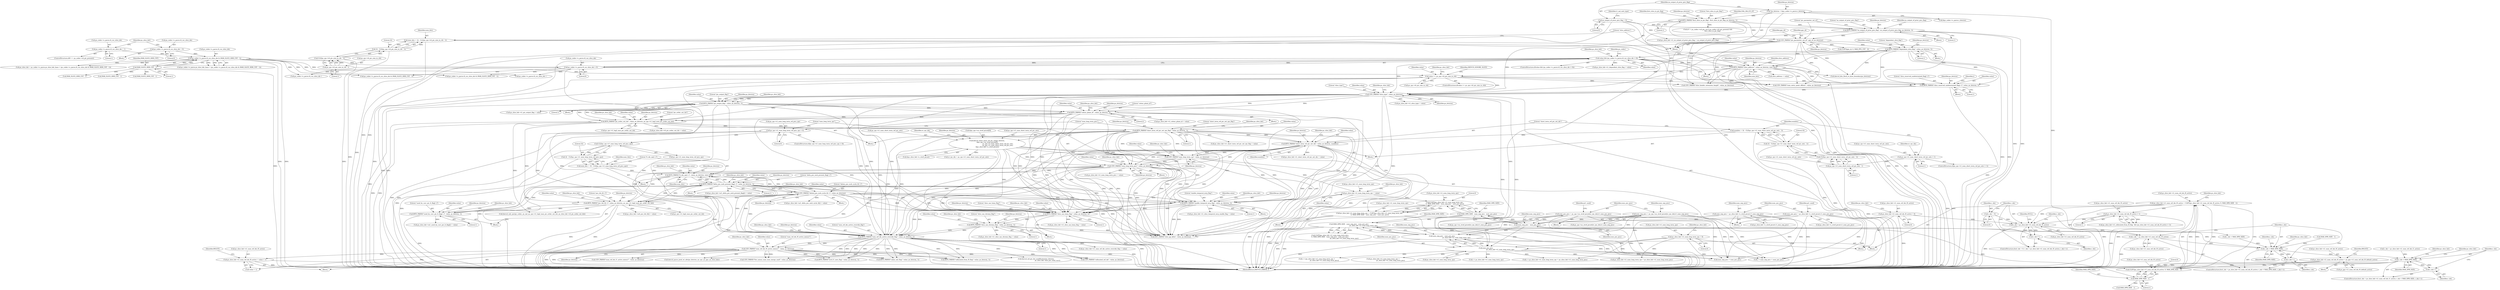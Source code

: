 digraph "0_Android_a1424724a00d62ac5efa0e27953eed66850d662f@pointer" {
"1002266" [label="(Call,r_idx < ps_slice_hdr->i1_num_ref_idx_l0_active)"];
"1002271" [label="(Call,r_idx++)"];
"1002266" [label="(Call,r_idx < ps_slice_hdr->i1_num_ref_idx_l0_active)"];
"1002263" [label="(Call,r_idx = 0)"];
"1001370" [label="(Call,ps_slice_hdr->i1_num_ref_idx_l0_active > 1)"];
"1001236" [label="(Call,ps_slice_hdr->i1_num_ref_idx_l0_active = CLIP3(ps_slice_hdr->i1_num_ref_idx_l0_active, 0, MAX_DPB_SIZE - 1))"];
"1001240" [label="(Call,CLIP3(ps_slice_hdr->i1_num_ref_idx_l0_active, 0, MAX_DPB_SIZE - 1))"];
"1001188" [label="(Call,ps_slice_hdr->i1_num_ref_idx_l0_active = value + 1)"];
"1001184" [label="(Call,UEV_PARSE(\"num_ref_idx_l0_active_minus1\", value, ps_bitstrm))"];
"1001169" [label="(Call,BITS_PARSE(\"num_ref_idx_active_override_flag\", value, ps_bitstrm, 1))"];
"1000659" [label="(Call,BITS_PARSE(\"colour_plane_id\", value, ps_bitstrm, 2))"];
"1000637" [label="(Call,BITS_PARSE(\"pic_output_flag\", value, ps_bitstrm, 1))"];
"1000592" [label="(Call,UEV_PARSE(\"slice_type\", value, ps_bitstrm))"];
"1000587" [label="(Call,BITS_PARSE(\"slice_reserved_undetermined_flag[ i ]\", value, ps_bitstrm, 1))"];
"1000537" [label="(Call,value >= ps_sps->i4_pic_size_in_ctb)"];
"1000528" [label="(Call,BITS_PARSE(\"slice_address\", value, ps_bitstrm, num_bits))"];
"1000428" [label="(Call,value && (ps_codec->s_parse.i4_cur_slice_idx > 0))"];
"1000422" [label="(Call,BITS_PARSE(\"dependent_slice_flag\", value, ps_bitstrm, 1))"];
"1000209" [label="(Call,UEV_PARSE(\"pic_parameter_set_id\", pps_id, ps_bitstrm))"];
"1000204" [label="(Call,BITS_PARSE(\"no_output_of_prior_pics_flag\", no_output_of_prior_pics_flag, ps_bitstrm, 1))"];
"1000159" [label="(Call,no_output_of_prior_pics_flag = 0)"];
"1000190" [label="(Call,BITS_PARSE(\"first_slice_in_pic_flag\", first_slice_in_pic_flag, ps_bitstrm, 1))"];
"1000147" [label="(Call,*ps_bitstrm = &ps_codec->s_parse.s_bitstrm)"];
"1000430" [label="(Call,ps_codec->s_parse.i4_cur_slice_idx > 0)"];
"1000405" [label="(Call,ps_codec->s_parse.i4_cur_slice_idx & (MAX_SLICE_HDR_CNT - 1))"];
"1000375" [label="(Call,ps_codec->s_parse.i4_cur_slice_idx = 0)"];
"1000390" [label="(Call,ps_codec->s_parse.i4_cur_slice_idx = 1)"];
"1000411" [label="(Call,MAX_SLICE_HDR_CNT - 1)"];
"1000518" [label="(Call,num_bits = 32 - CLZ(ps_sps->i4_pic_size_in_ctb - 1))"];
"1000520" [label="(Call,32 - CLZ(ps_sps->i4_pic_size_in_ctb - 1))"];
"1000522" [label="(Call,CLZ(ps_sps->i4_pic_size_in_ctb - 1))"];
"1000523" [label="(Call,ps_sps->i4_pic_size_in_ctb - 1)"];
"1000971" [label="(Call,BITS_PARSE(\"delta_poc_msb_present_flag[ i ]\", value, ps_bitstrm, 1))"];
"1000916" [label="(Call,BITS_PARSE(\"lt_idx_sps[ i ]\", value, ps_bitstrm, num_bits))"];
"1000857" [label="(Call,UEV_PARSE(\"num_long_term_pics\", value, ps_bitstrm))"];
"1000734" [label="(Call,BITS_PARSE(\"short_term_ref_pic_set_idx\", value, ps_bitstrm, numbits))"];
"1000694" [label="(Call,BITS_PARSE(\"short_term_ref_pic_set_sps_flag\", value, ps_bitstrm, 1))"];
"1000682" [label="(Call,BITS_PARSE(\"pic_order_cnt_lsb\", value, ps_bitstrm, ps_sps->i1_log2_max_pic_order_cnt_lsb))"];
"1000724" [label="(Call,numbits = 32 - CLZ(ps_sps->i1_num_short_term_ref_pic_sets - 1))"];
"1000726" [label="(Call,32 - CLZ(ps_sps->i1_num_short_term_ref_pic_sets - 1))"];
"1000728" [label="(Call,CLZ(ps_sps->i1_num_short_term_ref_pic_sets - 1))"];
"1000729" [label="(Call,ps_sps->i1_num_short_term_ref_pic_sets - 1)"];
"1000718" [label="(Call,ps_sps->i1_num_short_term_ref_pic_sets > 1)"];
"1000834" [label="(Call,UEV_PARSE(\"num_long_term_sps\", value, ps_bitstrm))"];
"1000778" [label="(Call,ihevcd_short_term_ref_pic_set(ps_bitstrm,\n &ps_sps->as_stref_picset[0],\n                                              ps_sps->i1_num_short_term_ref_pic_sets,\n                                              ps_sps->i1_num_short_term_ref_pic_sets,\n &ps_slice_hdr->s_stref_picset))"];
"1000997" [label="(Call,UEV_PARSE(\"delata_poc_msb_cycle_lt[ i ]\", value, ps_bitstrm))"];
"1000908" [label="(Call,num_bits = 32 - CLZ(ps_sps->i1_num_long_term_ref_pics_sps))"];
"1000910" [label="(Call,32 - CLZ(ps_sps->i1_num_long_term_ref_pics_sps))"];
"1000912" [label="(Call,CLZ(ps_sps->i1_num_long_term_ref_pics_sps))"];
"1000828" [label="(Call,ps_sps->i1_num_long_term_ref_pics_sps > 0)"];
"1000959" [label="(Call,BITS_PARSE(\"used_by_curr_pic_lt_flag[ i ]\", value, ps_bitstrm, 1))"];
"1000945" [label="(Call,BITS_PARSE(\"poc_lsb_lt[ i ]\", value, ps_bitstrm, ps_sps->i1_log2_max_pic_order_cnt_lsb))"];
"1001081" [label="(Call,BITS_PARSE(\"enable_temporal_mvp_flag\", value, ps_bitstrm, 1))"];
"1001116" [label="(Call,BITS_PARSE(\"slice_sao_chroma_flag\", value, ps_bitstrm, 1))"];
"1001106" [label="(Call,BITS_PARSE(\"slice_sao_luma_flag\", value, ps_bitstrm, 1))"];
"1001215" [label="(Call,ps_slice_hdr->i1_num_ref_idx_l0_active = ps_pps->i1_num_ref_idx_l0_default_active)"];
"1001245" [label="(Call,MAX_DPB_SIZE - 1)"];
"1000875" [label="(Call,MAX_DPB_SIZE - num_neg_pics - num_pos_pics -\n                                                            ps_slice_hdr->i1_num_long_term_sps)"];
"1000852" [label="(Call,MAX_DPB_SIZE - num_neg_pics - num_pos_pics)"];
"1000854" [label="(Call,num_neg_pics - num_pos_pics)"];
"1000801" [label="(Call,num_neg_pics = ps_slice_hdr->s_stref_picset.i1_num_neg_pics)"];
"1000749" [label="(Call,num_neg_pics = ps_sps->as_stref_picset[st_rps_idx].i1_num_neg_pics)"];
"1000808" [label="(Call,num_pos_pics = ps_slice_hdr->s_stref_picset.i1_num_pos_pics)"];
"1000758" [label="(Call,num_pos_pics = ps_sps->as_stref_picset[st_rps_idx].i1_num_pos_pics)"];
"1000877" [label="(Call,num_neg_pics - num_pos_pics -\n                                                            ps_slice_hdr->i1_num_long_term_sps)"];
"1000879" [label="(Call,num_pos_pics -\n                                                            ps_slice_hdr->i1_num_long_term_sps)"];
"1000843" [label="(Call,ps_slice_hdr->i1_num_long_term_sps = CLIP3(ps_slice_hdr->i1_num_long_term_sps,\n 0, MAX_DPB_SIZE - num_neg_pics - num_pos_pics))"];
"1000847" [label="(Call,CLIP3(ps_slice_hdr->i1_num_long_term_sps,\n 0, MAX_DPB_SIZE - num_neg_pics - num_pos_pics))"];
"1000838" [label="(Call,ps_slice_hdr->i1_num_long_term_sps = value)"];
"1000565" [label="(Call,ps_slice_hdr->i1_num_long_term_sps = 0)"];
"1001136" [label="(Call,ps_slice_hdr->i1_num_ref_idx_l0_active = 0)"];
"1002308" [label="(Call,r_idx = ps_slice_hdr->i1_num_ref_idx_l0_active)"];
"1002313" [label="(Call,r_idx < MAX_DPB_SIZE)"];
"1002316" [label="(Call,r_idx++)"];
"1002392" [label="(Call,r_idx < MAX_DPB_SIZE)"];
"1002395" [label="(Call,r_idx++)"];
"1001197" [label="(Identifier,BSLICE)"];
"1001428" [label="(Call,ihevcd_parse_pred_wt_ofst(ps_bitstrm, ps_sps, ps_pps, ps_slice_hdr))"];
"1001186" [label="(Identifier,value)"];
"1000801" [label="(Call,num_neg_pics = ps_slice_hdr->s_stref_picset.i1_num_neg_pics)"];
"1002386" [label="(ControlStructure,for(r_idx = ps_slice_hdr->i1_num_ref_idx_l1_active; r_idx < MAX_DPB_SIZE; r_idx++))"];
"1000944" [label="(Block,)"];
"1002263" [label="(Call,r_idx = 0)"];
"1001219" [label="(Call,ps_pps->i1_num_ref_idx_l0_default_active)"];
"1000596" [label="(Call,ps_slice_hdr->i1_slice_type = value)"];
"1000858" [label="(Literal,\"num_long_term_pics\")"];
"1000530" [label="(Identifier,value)"];
"1002262" [label="(ControlStructure,for(r_idx = 0; r_idx < ps_slice_hdr->i1_num_ref_idx_l0_active; r_idx++))"];
"1000462" [label="(Identifier,ps_slice_hdr)"];
"1000861" [label="(Call,ps_slice_hdr->i1_num_long_term_pics = value)"];
"1002507" [label="(Call,ps_codec->s_parse.i4_cur_slice_idx & (MAX_SLICE_HDR_CNT - 1))"];
"1000391" [label="(Call,ps_codec->s_parse.i4_cur_slice_idx)"];
"1000778" [label="(Call,ihevcd_short_term_ref_pic_set(ps_bitstrm,\n &ps_sps->as_stref_picset[0],\n                                              ps_sps->i1_num_short_term_ref_pic_sets,\n                                              ps_sps->i1_num_short_term_ref_pic_sets,\n &ps_slice_hdr->s_stref_picset))"];
"1000834" [label="(Call,UEV_PARSE(\"num_long_term_sps\", value, ps_bitstrm))"];
"1000424" [label="(Identifier,value)"];
"1000397" [label="(Call,ps_slice_hdr = ps_codec->s_parse.ps_slice_hdr_base + (ps_codec->s_parse.i4_cur_slice_idx & (MAX_SLICE_HDR_CNT - 1)))"];
"1001120" [label="(Literal,1)"];
"1000685" [label="(Identifier,ps_bitstrm)"];
"1000440" [label="(Call,ps_codec->s_parse.i4_cur_slice_idx & (MAX_SLICE_HDR_CNT - 1))"];
"1000718" [label="(Call,ps_sps->i1_num_short_term_ref_pic_sets > 1)"];
"1002606" [label="(MethodReturn,IHEVCD_ERROR_T)"];
"1001322" [label="(Call,BITS_PARSE(\"cabac_init_flag\", value, ps_bitstrm, 1))"];
"1000427" [label="(ControlStructure,if(value && (ps_codec->s_parse.i4_cur_slice_idx > 0)))"];
"1000522" [label="(Call,CLZ(ps_sps->i4_pic_size_in_ctb - 1))"];
"1000901" [label="(Call,i < ps_slice_hdr->i1_num_long_term_sps)"];
"1000446" [label="(Call,MAX_SLICE_HDR_CNT - 1)"];
"1000520" [label="(Call,32 - CLZ(ps_sps->i4_pic_size_in_ctb - 1))"];
"1002264" [label="(Identifier,r_idx)"];
"1000375" [label="(Call,ps_codec->s_parse.i4_cur_slice_idx = 0)"];
"1002267" [label="(Identifier,r_idx)"];
"1000971" [label="(Call,BITS_PARSE(\"delta_poc_msb_present_flag[ i ]\", value, ps_bitstrm, 1))"];
"1000729" [label="(Call,ps_sps->i1_num_short_term_ref_pic_sets - 1)"];
"1000587" [label="(Call,BITS_PARSE(\"slice_reserved_undetermined_flag[ i ]\", value, ps_bitstrm, 1))"];
"1000396" [label="(Literal,1)"];
"1000881" [label="(Call,ps_slice_hdr->i1_num_long_term_sps)"];
"1000588" [label="(Literal,\"slice_reserved_undetermined_flag[ i ]\")"];
"1000460" [label="(Call,ps_slice_hdr->i1_dependent_slice_flag = value)"];
"1000777" [label="(Block,)"];
"1000875" [label="(Call,MAX_DPB_SIZE - num_neg_pics - num_pos_pics -\n                                                            ps_slice_hdr->i1_num_long_term_sps)"];
"1000210" [label="(Literal,\"pic_parameter_set_id\")"];
"1000911" [label="(Literal,32)"];
"1002265" [label="(Literal,0)"];
"1001086" [label="(Call,ps_slice_hdr->i1_slice_temporal_mvp_enable_flag = value)"];
"1000593" [label="(Literal,\"slice_type\")"];
"1000639" [label="(Identifier,value)"];
"1000537" [label="(Call,value >= ps_sps->i4_pic_size_in_ctb)"];
"1000147" [label="(Call,*ps_bitstrm = &ps_codec->s_parse.s_bitstrm)"];
"1000529" [label="(Literal,\"slice_address\")"];
"1000888" [label="(Call,i < (ps_slice_hdr->i1_num_long_term_sps +\n                                ps_slice_hdr->i1_num_long_term_pics))"];
"1000428" [label="(Call,value && (ps_codec->s_parse.i4_cur_slice_idx > 0))"];
"1000964" [label="(Call,ps_slice_hdr->ai1_used_by_curr_pic_lt_flag[i] = value)"];
"1001257" [label="(Call,MAX_DPB_SIZE - 1)"];
"1000523" [label="(Call,ps_sps->i4_pic_size_in_ctb - 1)"];
"1000792" [label="(Call,&ps_slice_hdr->s_stref_picset)"];
"1001883" [label="(Call,UEV_PARSE(\"num_entry_point_offsets\", value, ps_bitstrm))"];
"1000698" [label="(Literal,1)"];
"1000586" [label="(Block,)"];
"1000683" [label="(Literal,\"pic_order_cnt_lsb\")"];
"1000909" [label="(Identifier,num_bits)"];
"1000751" [label="(Call,ps_sps->as_stref_picset[st_rps_idx].i1_num_neg_pics)"];
"1000554" [label="(Block,)"];
"1000682" [label="(Call,BITS_PARSE(\"pic_order_cnt_lsb\", value, ps_bitstrm, ps_sps->i1_log2_max_pic_order_cnt_lsb))"];
"1000398" [label="(Identifier,ps_slice_hdr)"];
"1000973" [label="(Identifier,value)"];
"1000569" [label="(Literal,0)"];
"1000531" [label="(Identifier,ps_bitstrm)"];
"1000590" [label="(Identifier,ps_bitstrm)"];
"1000214" [label="(Identifier,pps_id)"];
"1001121" [label="(Call,ps_slice_hdr->i1_slice_sao_chroma_flag = value)"];
"1002323" [label="(Identifier,ps_slice_hdr)"];
"1001215" [label="(Call,ps_slice_hdr->i1_num_ref_idx_l0_active = ps_pps->i1_num_ref_idx_l0_default_active)"];
"1001137" [label="(Call,ps_slice_hdr->i1_num_ref_idx_l0_active)"];
"1001168" [label="(Block,)"];
"1000524" [label="(Call,ps_sps->i4_pic_size_in_ctb)"];
"1000594" [label="(Identifier,value)"];
"1000164" [label="(Identifier,i1_nal_unit_type)"];
"1000961" [label="(Identifier,value)"];
"1000837" [label="(Identifier,ps_bitstrm)"];
"1002266" [label="(Call,r_idx < ps_slice_hdr->i1_num_ref_idx_l0_active)"];
"1001116" [label="(Call,BITS_PARSE(\"slice_sao_chroma_flag\", value, ps_bitstrm, 1))"];
"1000423" [label="(Literal,\"dependent_slice_flag\")"];
"1000719" [label="(Call,ps_sps->i1_num_short_term_ref_pic_sets)"];
"1000203" [label="(Block,)"];
"1001202" [label="(Call,UEV_PARSE(\"num_ref_idx_l1_active_minus1\", value, ps_bitstrm))"];
"1000528" [label="(Call,BITS_PARSE(\"slice_address\", value, ps_bitstrm, num_bits))"];
"1000204" [label="(Call,BITS_PARSE(\"no_output_of_prior_pics_flag\", no_output_of_prior_pics_flag, ps_bitstrm, 1))"];
"1000374" [label="(Block,)"];
"1002393" [label="(Identifier,r_idx)"];
"1000412" [label="(Identifier,MAX_SLICE_HDR_CNT)"];
"1001189" [label="(Call,ps_slice_hdr->i1_num_ref_idx_l0_active)"];
"1000913" [label="(Call,ps_sps->i1_num_long_term_ref_pics_sps)"];
"1001081" [label="(Call,BITS_PARSE(\"enable_temporal_mvp_flag\", value, ps_bitstrm, 1))"];
"1000697" [label="(Identifier,ps_bitstrm)"];
"1002313" [label="(Call,r_idx < MAX_DPB_SIZE)"];
"1000406" [label="(Call,ps_codec->s_parse.i4_cur_slice_idx)"];
"1001143" [label="(Identifier,ps_slice_hdr)"];
"1000890" [label="(Call,ps_slice_hdr->i1_num_long_term_sps +\n                                ps_slice_hdr->i1_num_long_term_pics)"];
"1001185" [label="(Literal,\"num_ref_idx_l0_active_minus1\")"];
"1000208" [label="(Literal,1)"];
"1000832" [label="(Literal,0)"];
"1001118" [label="(Identifier,value)"];
"1002268" [label="(Call,ps_slice_hdr->i1_num_ref_idx_l0_active)"];
"1000809" [label="(Identifier,num_pos_pics)"];
"1000910" [label="(Call,32 - CLZ(ps_sps->i1_num_long_term_ref_pics_sps))"];
"1000161" [label="(Literal,0)"];
"1001771" [label="(Call,ps_codec->s_parse.i4_cur_slice_idx--)"];
"1000148" [label="(Identifier,ps_bitstrm)"];
"1000838" [label="(Call,ps_slice_hdr->i1_num_long_term_sps = value)"];
"1000836" [label="(Identifier,value)"];
"1000855" [label="(Identifier,num_neg_pics)"];
"1002308" [label="(Call,r_idx = ps_slice_hdr->i1_num_ref_idx_l0_active)"];
"1000974" [label="(Identifier,ps_bitstrm)"];
"1000566" [label="(Call,ps_slice_hdr->i1_num_long_term_sps)"];
"1001169" [label="(Call,BITS_PARSE(\"num_ref_idx_active_override_flag\", value, ps_bitstrm, 1))"];
"1000735" [label="(Literal,\"short_term_ref_pic_set_idx\")"];
"1001237" [label="(Call,ps_slice_hdr->i1_num_ref_idx_l0_active)"];
"1001001" [label="(Call,ps_slice_hdr->ai1_delta_poc_msb_cycle_lt[i] = value)"];
"1001192" [label="(Call,value + 1)"];
"1001658" [label="(Call,ihevcd_calc_poc(ps_codec, ps_nal, ps_sps->i1_log2_max_pic_order_cnt_lsb, ps_slice_hdr->i4_pic_order_cnt_lsb))"];
"1001246" [label="(Identifier,MAX_DPB_SIZE)"];
"1000666" [label="(Identifier,ps_slice_hdr)"];
"1001109" [label="(Identifier,ps_bitstrm)"];
"1001454" [label="(Call,SEV_PARSE(\"slice_qp_delta\", value, ps_bitstrm))"];
"1000664" [label="(Call,ps_slice_hdr->i1_colour_plane_id = value)"];
"1000920" [label="(Identifier,num_bits)"];
"1000694" [label="(Call,BITS_PARSE(\"short_term_ref_pic_set_sps_flag\", value, ps_bitstrm, 1))"];
"1001082" [label="(Literal,\"enable_temporal_mvp_flag\")"];
"1000860" [label="(Identifier,ps_bitstrm)"];
"1000853" [label="(Identifier,MAX_DPB_SIZE)"];
"1000844" [label="(Call,ps_slice_hdr->i1_num_long_term_sps)"];
"1000552" [label="(Identifier,ps_slice_hdr)"];
"1000919" [label="(Identifier,ps_bitstrm)"];
"1000736" [label="(Identifier,value)"];
"1000796" [label="(Call,st_rps_idx = ps_sps->i1_num_short_term_ref_pic_sets)"];
"1000843" [label="(Call,ps_slice_hdr->i1_num_long_term_sps = CLIP3(ps_slice_hdr->i1_num_long_term_sps,\n 0, MAX_DPB_SIZE - num_neg_pics - num_pos_pics))"];
"1001236" [label="(Call,ps_slice_hdr->i1_num_ref_idx_l0_active = CLIP3(ps_slice_hdr->i1_num_ref_idx_l0_active, 0, MAX_DPB_SIZE - 1))"];
"1000962" [label="(Identifier,ps_bitstrm)"];
"1000854" [label="(Call,num_neg_pics - num_pos_pics)"];
"1000501" [label="(Call,ps_slice_hdr->i1_no_output_of_prior_pics_flag = no_output_of_prior_pics_flag)"];
"1000840" [label="(Identifier,ps_slice_hdr)"];
"1000431" [label="(Call,ps_codec->s_parse.i4_cur_slice_idx)"];
"1000691" [label="(Identifier,ps_slice_hdr)"];
"1001170" [label="(Literal,\"num_ref_idx_active_override_flag\")"];
"1000205" [label="(Literal,\"no_output_of_prior_pics_flag\")"];
"1000677" [label="(Block,)"];
"1000737" [label="(Identifier,ps_bitstrm)"];
"1000845" [label="(Identifier,ps_slice_hdr)"];
"1000149" [label="(Call,&ps_codec->s_parse.s_bitstrm)"];
"1000906" [label="(Block,)"];
"1000191" [label="(Literal,\"first_slice_in_pic_flag\")"];
"1000695" [label="(Literal,\"short_term_ref_pic_set_sps_flag\")"];
"1000421" [label="(Block,)"];
"1000725" [label="(Identifier,numbits)"];
"1000879" [label="(Call,num_pos_pics -\n                                                            ps_slice_hdr->i1_num_long_term_sps)"];
"1001083" [label="(Identifier,value)"];
"1000701" [label="(Identifier,ps_slice_hdr)"];
"1001216" [label="(Call,ps_slice_hdr->i1_num_ref_idx_l0_active)"];
"1000859" [label="(Identifier,value)"];
"1000439" [label="(Identifier,ps_codec)"];
"1000717" [label="(ControlStructure,if(ps_sps->i1_num_short_term_ref_pic_sets > 1))"];
"1000132" [label="(Block,)"];
"1000899" [label="(Block,)"];
"1000880" [label="(Identifier,num_pos_pics)"];
"1000722" [label="(Literal,1)"];
"1000209" [label="(Call,UEV_PARSE(\"pic_parameter_set_id\", pps_id, ps_bitstrm))"];
"1000662" [label="(Identifier,ps_bitstrm)"];
"1000738" [label="(Identifier,numbits)"];
"1000527" [label="(Literal,1)"];
"1000211" [label="(Identifier,pps_id)"];
"1000963" [label="(Literal,1)"];
"1000786" [label="(Call,ps_sps->i1_num_short_term_ref_pic_sets)"];
"1000797" [label="(Identifier,st_rps_idx)"];
"1000949" [label="(Call,ps_sps->i1_log2_max_pic_order_cnt_lsb)"];
"1001240" [label="(Call,CLIP3(ps_slice_hdr->i1_num_ref_idx_l0_active, 0, MAX_DPB_SIZE - 1))"];
"1001184" [label="(Call,UEV_PARSE(\"num_ref_idx_l0_active_minus1\", value, ps_bitstrm))"];
"1000284" [label="(Call,(0 != ps_codec->u4_pic_cnt || ps_codec->i4_pic_present) &&\n                    first_slice_in_pic_flag)"];
"1000399" [label="(Call,ps_codec->s_parse.ps_slice_hdr_base + (ps_codec->s_parse.i4_cur_slice_idx & (MAX_SLICE_HDR_CNT - 1)))"];
"1000856" [label="(Identifier,num_pos_pics)"];
"1001105" [label="(Block,)"];
"1000730" [label="(Call,ps_sps->i1_num_short_term_ref_pic_sets)"];
"1000207" [label="(Identifier,ps_bitstrm)"];
"1000976" [label="(Call,ps_slice_hdr->ai1_delta_poc_msb_present_flag[i] = value)"];
"1001136" [label="(Call,ps_slice_hdr->i1_num_ref_idx_l0_active = 0)"];
"1001088" [label="(Identifier,ps_slice_hdr)"];
"1001374" [label="(Literal,1)"];
"1000848" [label="(Call,ps_slice_hdr->i1_num_long_term_sps)"];
"1002316" [label="(Call,r_idx++)"];
"1001123" [label="(Identifier,ps_slice_hdr)"];
"1000194" [label="(Literal,1)"];
"1002276" [label="(Identifier,NULL)"];
"1001241" [label="(Call,ps_slice_hdr->i1_num_ref_idx_l0_active)"];
"1000595" [label="(Identifier,ps_bitstrm)"];
"1000381" [label="(Literal,0)"];
"1000828" [label="(Call,ps_sps->i1_num_long_term_ref_pics_sps > 0)"];
"1002317" [label="(Identifier,r_idx)"];
"1000745" [label="(Identifier,st_rps_idx)"];
"1001245" [label="(Call,MAX_DPB_SIZE - 1)"];
"1000689" [label="(Call,ps_slice_hdr->i4_pic_order_cnt_lsb = value)"];
"1002152" [label="(Call,r_idx < MAX_DPB_SIZE)"];
"1000726" [label="(Call,32 - CLZ(ps_sps->i1_num_short_term_ref_pic_sets - 1))"];
"1000955" [label="(Identifier,ps_slice_hdr)"];
"1000870" [label="(Call,CLIP3(ps_slice_hdr->i1_num_long_term_pics,\n 0, MAX_DPB_SIZE - num_neg_pics - num_pos_pics -\n                                                            ps_slice_hdr->i1_num_long_term_sps))"];
"1000877" [label="(Call,num_neg_pics - num_pos_pics -\n                                                            ps_slice_hdr->i1_num_long_term_sps)"];
"1000996" [label="(Block,)"];
"1001370" [label="(Call,ps_slice_hdr->i1_num_ref_idx_l0_active > 1)"];
"1002272" [label="(Identifier,r_idx)"];
"1000908" [label="(Call,num_bits = 32 - CLZ(ps_sps->i1_num_long_term_ref_pics_sps))"];
"1000516" [label="(Block,)"];
"1001171" [label="(Identifier,value)"];
"1000975" [label="(Literal,1)"];
"1000959" [label="(Call,BITS_PARSE(\"used_by_curr_pic_lt_flag[ i ]\", value, ps_bitstrm, 1))"];
"1001188" [label="(Call,ps_slice_hdr->i1_num_ref_idx_l0_active = value + 1)"];
"1001055" [label="(Call,i < ps_slice_hdr->i1_num_long_term_sps + ps_slice_hdr->i1_num_long_term_pics)"];
"1002395" [label="(Call,r_idx++)"];
"1000518" [label="(Call,num_bits = 32 - CLZ(ps_sps->i4_pic_size_in_ctb - 1))"];
"1000536" [label="(ControlStructure,if(value >= ps_sps->i4_pic_size_in_ctb))"];
"1000519" [label="(Identifier,num_bits)"];
"1000696" [label="(Identifier,value)"];
"1000808" [label="(Call,num_pos_pics = ps_slice_hdr->s_stref_picset.i1_num_pos_pics)"];
"1000215" [label="(Call,CLIP3(pps_id, 0, MAX_PPS_CNT - 2))"];
"1001250" [label="(Identifier,ps_slice_hdr)"];
"1000803" [label="(Call,ps_slice_hdr->s_stref_picset.i1_num_neg_pics)"];
"1001057" [label="(Call,ps_slice_hdr->i1_num_long_term_sps + ps_slice_hdr->i1_num_long_term_pics)"];
"1000638" [label="(Literal,\"pic_output_flag\")"];
"1000733" [label="(Literal,1)"];
"1000999" [label="(Identifier,value)"];
"1000967" [label="(Identifier,ps_slice_hdr)"];
"1001085" [label="(Literal,1)"];
"1000426" [label="(Literal,1)"];
"1000591" [label="(Literal,1)"];
"1000640" [label="(Identifier,ps_bitstrm)"];
"1000760" [label="(Call,ps_sps->as_stref_picset[st_rps_idx].i1_num_pos_pics)"];
"1000660" [label="(Literal,\"colour_plane_id\")"];
"1000946" [label="(Literal,\"poc_lsb_lt[ i ]\")"];
"1000997" [label="(Call,UEV_PARSE(\"delata_poc_msb_cycle_lt[ i ]\", value, ps_bitstrm))"];
"1001106" [label="(Call,BITS_PARSE(\"slice_sao_luma_flag\", value, ps_bitstrm, 1))"];
"1000659" [label="(Call,BITS_PARSE(\"colour_plane_id\", value, ps_bitstrm, 2))"];
"1001404" [label="(Call,MAX_DPB_SIZE - 1)"];
"1000159" [label="(Call,no_output_of_prior_pics_flag = 0)"];
"1001036" [label="(Call,i < num_neg_pics + num_pos_pics)"];
"1000644" [label="(Identifier,ps_slice_hdr)"];
"1000376" [label="(Call,ps_codec->s_parse.i4_cur_slice_idx)"];
"1000686" [label="(Call,ps_sps->i1_log2_max_pic_order_cnt_lsb)"];
"1000816" [label="(Identifier,pi1_used)"];
"1001808" [label="(Call,MAX_SLICE_HDR_CNT - 1)"];
"1000592" [label="(Call,UEV_PARSE(\"slice_type\", value, ps_bitstrm))"];
"1000759" [label="(Identifier,num_pos_pics)"];
"1000198" [label="(Identifier,NAL_BLA_W_LP)"];
"1000727" [label="(Literal,32)"];
"1000827" [label="(ControlStructure,if(ps_sps->i1_num_long_term_ref_pics_sps > 0))"];
"1000642" [label="(Call,ps_slice_hdr->i1_pic_output_flag = value)"];
"1000835" [label="(Literal,\"num_long_term_sps\")"];
"1002513" [label="(Call,MAX_SLICE_HDR_CNT - 1)"];
"1001111" [label="(Call,ps_slice_hdr->i1_slice_sao_luma_flag = value)"];
"1001214" [label="(Block,)"];
"1000543" [label="(Identifier,IHEVCD_IGNORE_SLICE)"];
"1000422" [label="(Call,BITS_PARSE(\"dependent_slice_flag\", value, ps_bitstrm, 1))"];
"1001176" [label="(Identifier,ps_slice_hdr)"];
"1000998" [label="(Literal,\"delata_poc_msb_cycle_lt[ i ]\")"];
"1000948" [label="(Identifier,ps_bitstrm)"];
"1001275" [label="(Call,ihevcd_ref_pic_list_modification(ps_bitstrm,\n                                                 ps_slice_hdr, num_poc_total_curr))"];
"1001107" [label="(Literal,\"slice_sao_luma_flag\")"];
"1000411" [label="(Call,MAX_SLICE_HDR_CNT - 1)"];
"1001000" [label="(Identifier,ps_bitstrm)"];
"1001172" [label="(Identifier,ps_bitstrm)"];
"1000741" [label="(Identifier,ps_slice_hdr)"];
"1002315" [label="(Identifier,MAX_DPB_SIZE)"];
"1000852" [label="(Call,MAX_DPB_SIZE - num_neg_pics - num_pos_pics)"];
"1001080" [label="(Block,)"];
"1001038" [label="(Call,num_neg_pics + num_pos_pics)"];
"1000960" [label="(Literal,\"used_by_curr_pic_lt_flag[ i ]\")"];
"1000916" [label="(Call,BITS_PARSE(\"lt_idx_sps[ i ]\", value, ps_bitstrm, num_bits))"];
"1000739" [label="(Call,ps_slice_hdr->i1_short_term_ref_pic_set_idx = value)"];
"1001366" [label="(Call,ps_slice_hdr->i1_collocated_from_l0_flag  && (ps_slice_hdr->i1_num_ref_idx_l0_active > 1))"];
"1000779" [label="(Identifier,ps_bitstrm)"];
"1000533" [label="(Call,slice_address = value)"];
"1000192" [label="(Identifier,first_slice_in_pic_flag)"];
"1001174" [label="(Call,ps_slice_hdr->i1_num_ref_idx_active_override_flag = value)"];
"1000780" [label="(Call,&ps_sps->as_stref_picset[0])"];
"1001117" [label="(Literal,\"slice_sao_chroma_flag\")"];
"1001247" [label="(Literal,1)"];
"1000539" [label="(Call,ps_sps->i4_pic_size_in_ctb)"];
"1000641" [label="(Literal,1)"];
"1000728" [label="(Call,CLZ(ps_sps->i1_num_short_term_ref_pic_sets - 1))"];
"1000436" [label="(Literal,0)"];
"1000857" [label="(Call,UEV_PARSE(\"num_long_term_pics\", value, ps_bitstrm))"];
"1000924" [label="(Identifier,ps_slice_hdr)"];
"1000750" [label="(Identifier,num_neg_pics)"];
"1002343" [label="(Identifier,r_idx)"];
"1000851" [label="(Literal,0)"];
"1000413" [label="(Literal,1)"];
"1000847" [label="(Call,CLIP3(ps_slice_hdr->i1_num_long_term_sps,\n 0, MAX_DPB_SIZE - num_neg_pics - num_pos_pics))"];
"1001354" [label="(Call,BITS_PARSE(\"collocated_from_l0_flag\", value, ps_bitstrm, 1))"];
"1000758" [label="(Call,num_pos_pics = ps_sps->as_stref_picset[st_rps_idx].i1_num_pos_pics)"];
"1001004" [label="(Identifier,ps_slice_hdr)"];
"1001084" [label="(Identifier,ps_bitstrm)"];
"1000430" [label="(Call,ps_codec->s_parse.i4_cur_slice_idx > 0)"];
"1002387" [label="(Call,r_idx = ps_slice_hdr->i1_num_ref_idx_l1_active)"];
"1002394" [label="(Identifier,MAX_DPB_SIZE)"];
"1000723" [label="(Block,)"];
"1000710" [label="(Block,)"];
"1002016" [label="(Call,ihevcd_bits_flush_to_byte_boundary(ps_bitstrm))"];
"1000212" [label="(Identifier,ps_bitstrm)"];
"1000636" [label="(Block,)"];
"1000190" [label="(Call,BITS_PARSE(\"first_slice_in_pic_flag\", first_slice_in_pic_flag, ps_bitstrm, 1))"];
"1000384" [label="(ControlStructure,if(0 == ps_codec->i4_pic_present))"];
"1002310" [label="(Call,ps_slice_hdr->i1_num_ref_idx_l0_active)"];
"1000749" [label="(Call,num_neg_pics = ps_sps->as_stref_picset[st_rps_idx].i1_num_neg_pics)"];
"1000912" [label="(Call,CLZ(ps_sps->i1_num_long_term_ref_pics_sps))"];
"1002271" [label="(Call,r_idx++)"];
"1001433" [label="(Call,UEV_PARSE(\"five_minus_max_num_merge_cand\", value, ps_bitstrm))"];
"1000585" [label="(Identifier,i)"];
"1000945" [label="(Call,BITS_PARSE(\"poc_lsb_lt[ i ]\", value, ps_bitstrm, ps_sps->i1_log2_max_pic_order_cnt_lsb))"];
"1001140" [label="(Literal,0)"];
"1000952" [label="(Call,ps_slice_hdr->ai4_poc_lsb_lt[i] = value)"];
"1001990" [label="(Call,UEV_PARSE(\"slice_header_extension_length\", value, ps_bitstrm))"];
"1000598" [label="(Identifier,ps_slice_hdr)"];
"1001119" [label="(Identifier,ps_bitstrm)"];
"1001183" [label="(Block,)"];
"1002402" [label="(Identifier,ps_slice_hdr)"];
"1000390" [label="(Call,ps_codec->s_parse.i4_cur_slice_idx = 1)"];
"1000206" [label="(Identifier,no_output_of_prior_pics_flag)"];
"1002423" [label="(Identifier,ps_slice_hdr)"];
"1002314" [label="(Identifier,r_idx)"];
"1000699" [label="(Call,ps_slice_hdr->i1_short_term_ref_pic_set_sps_flag = value)"];
"1000589" [label="(Identifier,value)"];
"1000829" [label="(Call,ps_sps->i1_num_long_term_ref_pics_sps)"];
"1002307" [label="(ControlStructure,for(r_idx = ps_slice_hdr->i1_num_ref_idx_l0_active; r_idx < MAX_DPB_SIZE; r_idx++))"];
"1000658" [label="(Block,)"];
"1000768" [label="(Identifier,pi1_used)"];
"1000425" [label="(Identifier,ps_bitstrm)"];
"1000810" [label="(Call,ps_slice_hdr->s_stref_picset.i1_num_pos_pics)"];
"1000637" [label="(Call,BITS_PARSE(\"pic_output_flag\", value, ps_bitstrm, 1))"];
"1000193" [label="(Identifier,ps_bitstrm)"];
"1001110" [label="(Literal,1)"];
"1001224" [label="(Identifier,BSLICE)"];
"1000532" [label="(Identifier,num_bits)"];
"1001302" [label="(Call,BITS_PARSE(\"mvd_l1_zero_flag\", value, ps_bitstrm, 1))"];
"1000734" [label="(Call,BITS_PARSE(\"short_term_ref_pic_set_idx\", value, ps_bitstrm, numbits))"];
"1000802" [label="(Identifier,num_neg_pics)"];
"1000429" [label="(Identifier,value)"];
"1000684" [label="(Identifier,value)"];
"1001190" [label="(Identifier,ps_slice_hdr)"];
"1000405" [label="(Call,ps_codec->s_parse.i4_cur_slice_idx & (MAX_SLICE_HDR_CNT - 1))"];
"1001187" [label="(Identifier,ps_bitstrm)"];
"1000842" [label="(Identifier,value)"];
"1000572" [label="(Identifier,ps_slice_hdr)"];
"1001386" [label="(Call,UEV_PARSE(\"collocated_ref_idx\", value, ps_bitstrm))"];
"1000538" [label="(Identifier,value)"];
"1002396" [label="(Identifier,r_idx)"];
"1000972" [label="(Literal,\"delta_poc_msb_present_flag[ i ]\")"];
"1001113" [label="(Identifier,ps_slice_hdr)"];
"1000789" [label="(Call,ps_sps->i1_num_short_term_ref_pic_sets)"];
"1000661" [label="(Identifier,value)"];
"1001108" [label="(Identifier,value)"];
"1000833" [label="(Block,)"];
"1000878" [label="(Identifier,num_neg_pics)"];
"1002309" [label="(Identifier,r_idx)"];
"1000565" [label="(Call,ps_slice_hdr->i1_num_long_term_sps = 0)"];
"1000663" [label="(Literal,2)"];
"1001173" [label="(Literal,1)"];
"1000839" [label="(Call,ps_slice_hdr->i1_num_long_term_sps)"];
"1000917" [label="(Literal,\"lt_idx_sps[ i ]\")"];
"1001712" [label="(Call,ps_codec->s_parse.i4_cur_slice_idx--)"];
"1001244" [label="(Literal,0)"];
"1000521" [label="(Literal,32)"];
"1000979" [label="(Identifier,ps_slice_hdr)"];
"1000918" [label="(Identifier,value)"];
"1002392" [label="(Call,r_idx < MAX_DPB_SIZE)"];
"1000826" [label="(Block,)"];
"1000947" [label="(Identifier,value)"];
"1000534" [label="(Identifier,slice_address)"];
"1001371" [label="(Call,ps_slice_hdr->i1_num_ref_idx_l0_active)"];
"1000863" [label="(Identifier,ps_slice_hdr)"];
"1000876" [label="(Identifier,MAX_DPB_SIZE)"];
"1000724" [label="(Call,numbits = 32 - CLZ(ps_sps->i1_num_short_term_ref_pic_sets - 1))"];
"1000160" [label="(Identifier,no_output_of_prior_pics_flag)"];
"1002266" -> "1002262"  [label="AST: "];
"1002266" -> "1002268"  [label="CFG: "];
"1002267" -> "1002266"  [label="AST: "];
"1002268" -> "1002266"  [label="AST: "];
"1002276" -> "1002266"  [label="CFG: "];
"1002309" -> "1002266"  [label="CFG: "];
"1002266" -> "1002606"  [label="DDG: "];
"1002271" -> "1002266"  [label="DDG: "];
"1002263" -> "1002266"  [label="DDG: "];
"1001370" -> "1002266"  [label="DDG: "];
"1001136" -> "1002266"  [label="DDG: "];
"1001236" -> "1002266"  [label="DDG: "];
"1002266" -> "1002271"  [label="DDG: "];
"1002266" -> "1002308"  [label="DDG: "];
"1002271" -> "1002262"  [label="AST: "];
"1002271" -> "1002272"  [label="CFG: "];
"1002272" -> "1002271"  [label="AST: "];
"1002267" -> "1002271"  [label="CFG: "];
"1002263" -> "1002262"  [label="AST: "];
"1002263" -> "1002265"  [label="CFG: "];
"1002264" -> "1002263"  [label="AST: "];
"1002265" -> "1002263"  [label="AST: "];
"1002267" -> "1002263"  [label="CFG: "];
"1001370" -> "1001366"  [label="AST: "];
"1001370" -> "1001374"  [label="CFG: "];
"1001371" -> "1001370"  [label="AST: "];
"1001374" -> "1001370"  [label="AST: "];
"1001366" -> "1001370"  [label="CFG: "];
"1001370" -> "1002606"  [label="DDG: "];
"1001370" -> "1001366"  [label="DDG: "];
"1001370" -> "1001366"  [label="DDG: "];
"1001236" -> "1001370"  [label="DDG: "];
"1001236" -> "1001168"  [label="AST: "];
"1001236" -> "1001240"  [label="CFG: "];
"1001237" -> "1001236"  [label="AST: "];
"1001240" -> "1001236"  [label="AST: "];
"1001250" -> "1001236"  [label="CFG: "];
"1001236" -> "1002606"  [label="DDG: "];
"1001236" -> "1002606"  [label="DDG: "];
"1001240" -> "1001236"  [label="DDG: "];
"1001240" -> "1001236"  [label="DDG: "];
"1001240" -> "1001236"  [label="DDG: "];
"1001240" -> "1001245"  [label="CFG: "];
"1001241" -> "1001240"  [label="AST: "];
"1001244" -> "1001240"  [label="AST: "];
"1001245" -> "1001240"  [label="AST: "];
"1001188" -> "1001240"  [label="DDG: "];
"1001215" -> "1001240"  [label="DDG: "];
"1001245" -> "1001240"  [label="DDG: "];
"1001245" -> "1001240"  [label="DDG: "];
"1001188" -> "1001183"  [label="AST: "];
"1001188" -> "1001192"  [label="CFG: "];
"1001189" -> "1001188"  [label="AST: "];
"1001192" -> "1001188"  [label="AST: "];
"1001197" -> "1001188"  [label="CFG: "];
"1001188" -> "1002606"  [label="DDG: "];
"1001184" -> "1001188"  [label="DDG: "];
"1001184" -> "1001183"  [label="AST: "];
"1001184" -> "1001187"  [label="CFG: "];
"1001185" -> "1001184"  [label="AST: "];
"1001186" -> "1001184"  [label="AST: "];
"1001187" -> "1001184"  [label="AST: "];
"1001190" -> "1001184"  [label="CFG: "];
"1001184" -> "1002606"  [label="DDG: "];
"1001184" -> "1002606"  [label="DDG: "];
"1001169" -> "1001184"  [label="DDG: "];
"1001169" -> "1001184"  [label="DDG: "];
"1001184" -> "1001192"  [label="DDG: "];
"1001184" -> "1001202"  [label="DDG: "];
"1001184" -> "1001202"  [label="DDG: "];
"1001184" -> "1001275"  [label="DDG: "];
"1001184" -> "1001302"  [label="DDG: "];
"1001184" -> "1001302"  [label="DDG: "];
"1001184" -> "1001322"  [label="DDG: "];
"1001184" -> "1001322"  [label="DDG: "];
"1001184" -> "1001354"  [label="DDG: "];
"1001184" -> "1001354"  [label="DDG: "];
"1001184" -> "1001386"  [label="DDG: "];
"1001184" -> "1001386"  [label="DDG: "];
"1001184" -> "1001428"  [label="DDG: "];
"1001184" -> "1001433"  [label="DDG: "];
"1001184" -> "1001433"  [label="DDG: "];
"1001169" -> "1001168"  [label="AST: "];
"1001169" -> "1001173"  [label="CFG: "];
"1001170" -> "1001169"  [label="AST: "];
"1001171" -> "1001169"  [label="AST: "];
"1001172" -> "1001169"  [label="AST: "];
"1001173" -> "1001169"  [label="AST: "];
"1001176" -> "1001169"  [label="CFG: "];
"1001169" -> "1002606"  [label="DDG: "];
"1001169" -> "1002606"  [label="DDG: "];
"1000659" -> "1001169"  [label="DDG: "];
"1000659" -> "1001169"  [label="DDG: "];
"1000971" -> "1001169"  [label="DDG: "];
"1000971" -> "1001169"  [label="DDG: "];
"1000997" -> "1001169"  [label="DDG: "];
"1000997" -> "1001169"  [label="DDG: "];
"1000592" -> "1001169"  [label="DDG: "];
"1000592" -> "1001169"  [label="DDG: "];
"1000734" -> "1001169"  [label="DDG: "];
"1000734" -> "1001169"  [label="DDG: "];
"1000694" -> "1001169"  [label="DDG: "];
"1000694" -> "1001169"  [label="DDG: "];
"1001081" -> "1001169"  [label="DDG: "];
"1001081" -> "1001169"  [label="DDG: "];
"1001116" -> "1001169"  [label="DDG: "];
"1001116" -> "1001169"  [label="DDG: "];
"1000637" -> "1001169"  [label="DDG: "];
"1000637" -> "1001169"  [label="DDG: "];
"1000857" -> "1001169"  [label="DDG: "];
"1000857" -> "1001169"  [label="DDG: "];
"1000778" -> "1001169"  [label="DDG: "];
"1001169" -> "1001174"  [label="DDG: "];
"1001169" -> "1001275"  [label="DDG: "];
"1001169" -> "1001302"  [label="DDG: "];
"1001169" -> "1001302"  [label="DDG: "];
"1001169" -> "1001322"  [label="DDG: "];
"1001169" -> "1001322"  [label="DDG: "];
"1001169" -> "1001354"  [label="DDG: "];
"1001169" -> "1001354"  [label="DDG: "];
"1001169" -> "1001386"  [label="DDG: "];
"1001169" -> "1001386"  [label="DDG: "];
"1001169" -> "1001428"  [label="DDG: "];
"1001169" -> "1001433"  [label="DDG: "];
"1001169" -> "1001433"  [label="DDG: "];
"1000659" -> "1000658"  [label="AST: "];
"1000659" -> "1000663"  [label="CFG: "];
"1000660" -> "1000659"  [label="AST: "];
"1000661" -> "1000659"  [label="AST: "];
"1000662" -> "1000659"  [label="AST: "];
"1000663" -> "1000659"  [label="AST: "];
"1000666" -> "1000659"  [label="CFG: "];
"1000659" -> "1002606"  [label="DDG: "];
"1000637" -> "1000659"  [label="DDG: "];
"1000637" -> "1000659"  [label="DDG: "];
"1000592" -> "1000659"  [label="DDG: "];
"1000592" -> "1000659"  [label="DDG: "];
"1000659" -> "1000664"  [label="DDG: "];
"1000659" -> "1000682"  [label="DDG: "];
"1000659" -> "1000682"  [label="DDG: "];
"1000659" -> "1001106"  [label="DDG: "];
"1000659" -> "1001106"  [label="DDG: "];
"1000659" -> "1001454"  [label="DDG: "];
"1000659" -> "1001454"  [label="DDG: "];
"1000637" -> "1000636"  [label="AST: "];
"1000637" -> "1000641"  [label="CFG: "];
"1000638" -> "1000637"  [label="AST: "];
"1000639" -> "1000637"  [label="AST: "];
"1000640" -> "1000637"  [label="AST: "];
"1000641" -> "1000637"  [label="AST: "];
"1000644" -> "1000637"  [label="CFG: "];
"1000637" -> "1002606"  [label="DDG: "];
"1000592" -> "1000637"  [label="DDG: "];
"1000592" -> "1000637"  [label="DDG: "];
"1000637" -> "1000642"  [label="DDG: "];
"1000637" -> "1000682"  [label="DDG: "];
"1000637" -> "1000682"  [label="DDG: "];
"1000637" -> "1001106"  [label="DDG: "];
"1000637" -> "1001106"  [label="DDG: "];
"1000637" -> "1001454"  [label="DDG: "];
"1000637" -> "1001454"  [label="DDG: "];
"1000592" -> "1000554"  [label="AST: "];
"1000592" -> "1000595"  [label="CFG: "];
"1000593" -> "1000592"  [label="AST: "];
"1000594" -> "1000592"  [label="AST: "];
"1000595" -> "1000592"  [label="AST: "];
"1000598" -> "1000592"  [label="CFG: "];
"1000592" -> "1002606"  [label="DDG: "];
"1000592" -> "1002606"  [label="DDG: "];
"1000587" -> "1000592"  [label="DDG: "];
"1000587" -> "1000592"  [label="DDG: "];
"1000537" -> "1000592"  [label="DDG: "];
"1000428" -> "1000592"  [label="DDG: "];
"1000528" -> "1000592"  [label="DDG: "];
"1000422" -> "1000592"  [label="DDG: "];
"1000209" -> "1000592"  [label="DDG: "];
"1000592" -> "1000596"  [label="DDG: "];
"1000592" -> "1000682"  [label="DDG: "];
"1000592" -> "1000682"  [label="DDG: "];
"1000592" -> "1001106"  [label="DDG: "];
"1000592" -> "1001106"  [label="DDG: "];
"1000592" -> "1001454"  [label="DDG: "];
"1000592" -> "1001454"  [label="DDG: "];
"1000587" -> "1000586"  [label="AST: "];
"1000587" -> "1000591"  [label="CFG: "];
"1000588" -> "1000587"  [label="AST: "];
"1000589" -> "1000587"  [label="AST: "];
"1000590" -> "1000587"  [label="AST: "];
"1000591" -> "1000587"  [label="AST: "];
"1000585" -> "1000587"  [label="CFG: "];
"1000587" -> "1002606"  [label="DDG: "];
"1000537" -> "1000587"  [label="DDG: "];
"1000428" -> "1000587"  [label="DDG: "];
"1000528" -> "1000587"  [label="DDG: "];
"1000422" -> "1000587"  [label="DDG: "];
"1000209" -> "1000587"  [label="DDG: "];
"1000537" -> "1000536"  [label="AST: "];
"1000537" -> "1000539"  [label="CFG: "];
"1000538" -> "1000537"  [label="AST: "];
"1000539" -> "1000537"  [label="AST: "];
"1000543" -> "1000537"  [label="CFG: "];
"1000552" -> "1000537"  [label="CFG: "];
"1000537" -> "1002606"  [label="DDG: "];
"1000537" -> "1002606"  [label="DDG: "];
"1000537" -> "1002606"  [label="DDG: "];
"1000528" -> "1000537"  [label="DDG: "];
"1000523" -> "1000537"  [label="DDG: "];
"1000537" -> "1001883"  [label="DDG: "];
"1000537" -> "1001990"  [label="DDG: "];
"1000528" -> "1000516"  [label="AST: "];
"1000528" -> "1000532"  [label="CFG: "];
"1000529" -> "1000528"  [label="AST: "];
"1000530" -> "1000528"  [label="AST: "];
"1000531" -> "1000528"  [label="AST: "];
"1000532" -> "1000528"  [label="AST: "];
"1000534" -> "1000528"  [label="CFG: "];
"1000528" -> "1002606"  [label="DDG: "];
"1000528" -> "1002606"  [label="DDG: "];
"1000528" -> "1002606"  [label="DDG: "];
"1000428" -> "1000528"  [label="DDG: "];
"1000422" -> "1000528"  [label="DDG: "];
"1000209" -> "1000528"  [label="DDG: "];
"1000518" -> "1000528"  [label="DDG: "];
"1000528" -> "1000533"  [label="DDG: "];
"1000528" -> "1001883"  [label="DDG: "];
"1000528" -> "1001990"  [label="DDG: "];
"1000528" -> "1002016"  [label="DDG: "];
"1000428" -> "1000427"  [label="AST: "];
"1000428" -> "1000429"  [label="CFG: "];
"1000428" -> "1000430"  [label="CFG: "];
"1000429" -> "1000428"  [label="AST: "];
"1000430" -> "1000428"  [label="AST: "];
"1000439" -> "1000428"  [label="CFG: "];
"1000462" -> "1000428"  [label="CFG: "];
"1000428" -> "1002606"  [label="DDG: "];
"1000428" -> "1002606"  [label="DDG: "];
"1000422" -> "1000428"  [label="DDG: "];
"1000430" -> "1000428"  [label="DDG: "];
"1000430" -> "1000428"  [label="DDG: "];
"1000428" -> "1000460"  [label="DDG: "];
"1000428" -> "1001883"  [label="DDG: "];
"1000428" -> "1001990"  [label="DDG: "];
"1000422" -> "1000421"  [label="AST: "];
"1000422" -> "1000426"  [label="CFG: "];
"1000423" -> "1000422"  [label="AST: "];
"1000424" -> "1000422"  [label="AST: "];
"1000425" -> "1000422"  [label="AST: "];
"1000426" -> "1000422"  [label="AST: "];
"1000429" -> "1000422"  [label="CFG: "];
"1000422" -> "1002606"  [label="DDG: "];
"1000422" -> "1002606"  [label="DDG: "];
"1000209" -> "1000422"  [label="DDG: "];
"1000422" -> "1001883"  [label="DDG: "];
"1000422" -> "1001990"  [label="DDG: "];
"1000422" -> "1002016"  [label="DDG: "];
"1000209" -> "1000132"  [label="AST: "];
"1000209" -> "1000212"  [label="CFG: "];
"1000210" -> "1000209"  [label="AST: "];
"1000211" -> "1000209"  [label="AST: "];
"1000212" -> "1000209"  [label="AST: "];
"1000214" -> "1000209"  [label="CFG: "];
"1000209" -> "1002606"  [label="DDG: "];
"1000209" -> "1002606"  [label="DDG: "];
"1000204" -> "1000209"  [label="DDG: "];
"1000190" -> "1000209"  [label="DDG: "];
"1000209" -> "1000215"  [label="DDG: "];
"1000209" -> "1001883"  [label="DDG: "];
"1000209" -> "1001990"  [label="DDG: "];
"1000209" -> "1002016"  [label="DDG: "];
"1000204" -> "1000203"  [label="AST: "];
"1000204" -> "1000208"  [label="CFG: "];
"1000205" -> "1000204"  [label="AST: "];
"1000206" -> "1000204"  [label="AST: "];
"1000207" -> "1000204"  [label="AST: "];
"1000208" -> "1000204"  [label="AST: "];
"1000210" -> "1000204"  [label="CFG: "];
"1000204" -> "1002606"  [label="DDG: "];
"1000204" -> "1002606"  [label="DDG: "];
"1000159" -> "1000204"  [label="DDG: "];
"1000190" -> "1000204"  [label="DDG: "];
"1000204" -> "1000501"  [label="DDG: "];
"1000159" -> "1000132"  [label="AST: "];
"1000159" -> "1000161"  [label="CFG: "];
"1000160" -> "1000159"  [label="AST: "];
"1000161" -> "1000159"  [label="AST: "];
"1000164" -> "1000159"  [label="CFG: "];
"1000159" -> "1002606"  [label="DDG: "];
"1000159" -> "1000501"  [label="DDG: "];
"1000190" -> "1000132"  [label="AST: "];
"1000190" -> "1000194"  [label="CFG: "];
"1000191" -> "1000190"  [label="AST: "];
"1000192" -> "1000190"  [label="AST: "];
"1000193" -> "1000190"  [label="AST: "];
"1000194" -> "1000190"  [label="AST: "];
"1000198" -> "1000190"  [label="CFG: "];
"1000190" -> "1002606"  [label="DDG: "];
"1000190" -> "1002606"  [label="DDG: "];
"1000147" -> "1000190"  [label="DDG: "];
"1000190" -> "1000284"  [label="DDG: "];
"1000147" -> "1000132"  [label="AST: "];
"1000147" -> "1000149"  [label="CFG: "];
"1000148" -> "1000147"  [label="AST: "];
"1000149" -> "1000147"  [label="AST: "];
"1000160" -> "1000147"  [label="CFG: "];
"1000147" -> "1002606"  [label="DDG: "];
"1000147" -> "1002606"  [label="DDG: "];
"1000430" -> "1000436"  [label="CFG: "];
"1000431" -> "1000430"  [label="AST: "];
"1000436" -> "1000430"  [label="AST: "];
"1000430" -> "1002606"  [label="DDG: "];
"1000405" -> "1000430"  [label="DDG: "];
"1000430" -> "1000440"  [label="DDG: "];
"1000430" -> "1001712"  [label="DDG: "];
"1000430" -> "1001771"  [label="DDG: "];
"1000430" -> "1002507"  [label="DDG: "];
"1000405" -> "1000399"  [label="AST: "];
"1000405" -> "1000411"  [label="CFG: "];
"1000406" -> "1000405"  [label="AST: "];
"1000411" -> "1000405"  [label="AST: "];
"1000399" -> "1000405"  [label="CFG: "];
"1000405" -> "1002606"  [label="DDG: "];
"1000405" -> "1002606"  [label="DDG: "];
"1000405" -> "1000397"  [label="DDG: "];
"1000405" -> "1000397"  [label="DDG: "];
"1000405" -> "1000399"  [label="DDG: "];
"1000405" -> "1000399"  [label="DDG: "];
"1000375" -> "1000405"  [label="DDG: "];
"1000390" -> "1000405"  [label="DDG: "];
"1000411" -> "1000405"  [label="DDG: "];
"1000411" -> "1000405"  [label="DDG: "];
"1000405" -> "1000440"  [label="DDG: "];
"1000405" -> "1001712"  [label="DDG: "];
"1000405" -> "1001771"  [label="DDG: "];
"1000405" -> "1002507"  [label="DDG: "];
"1000375" -> "1000374"  [label="AST: "];
"1000375" -> "1000381"  [label="CFG: "];
"1000376" -> "1000375"  [label="AST: "];
"1000381" -> "1000375"  [label="AST: "];
"1000398" -> "1000375"  [label="CFG: "];
"1000390" -> "1000384"  [label="AST: "];
"1000390" -> "1000396"  [label="CFG: "];
"1000391" -> "1000390"  [label="AST: "];
"1000396" -> "1000390"  [label="AST: "];
"1000398" -> "1000390"  [label="CFG: "];
"1000411" -> "1000413"  [label="CFG: "];
"1000412" -> "1000411"  [label="AST: "];
"1000413" -> "1000411"  [label="AST: "];
"1000411" -> "1002606"  [label="DDG: "];
"1000411" -> "1000446"  [label="DDG: "];
"1000411" -> "1001808"  [label="DDG: "];
"1000411" -> "1002513"  [label="DDG: "];
"1000518" -> "1000516"  [label="AST: "];
"1000518" -> "1000520"  [label="CFG: "];
"1000519" -> "1000518"  [label="AST: "];
"1000520" -> "1000518"  [label="AST: "];
"1000529" -> "1000518"  [label="CFG: "];
"1000518" -> "1002606"  [label="DDG: "];
"1000520" -> "1000518"  [label="DDG: "];
"1000520" -> "1000518"  [label="DDG: "];
"1000520" -> "1000522"  [label="CFG: "];
"1000521" -> "1000520"  [label="AST: "];
"1000522" -> "1000520"  [label="AST: "];
"1000520" -> "1002606"  [label="DDG: "];
"1000522" -> "1000520"  [label="DDG: "];
"1000522" -> "1000523"  [label="CFG: "];
"1000523" -> "1000522"  [label="AST: "];
"1000522" -> "1002606"  [label="DDG: "];
"1000523" -> "1000522"  [label="DDG: "];
"1000523" -> "1000522"  [label="DDG: "];
"1000523" -> "1000527"  [label="CFG: "];
"1000524" -> "1000523"  [label="AST: "];
"1000527" -> "1000523"  [label="AST: "];
"1000971" -> "1000899"  [label="AST: "];
"1000971" -> "1000975"  [label="CFG: "];
"1000972" -> "1000971"  [label="AST: "];
"1000973" -> "1000971"  [label="AST: "];
"1000974" -> "1000971"  [label="AST: "];
"1000975" -> "1000971"  [label="AST: "];
"1000979" -> "1000971"  [label="CFG: "];
"1000971" -> "1002606"  [label="DDG: "];
"1000971" -> "1000916"  [label="DDG: "];
"1000971" -> "1000916"  [label="DDG: "];
"1000971" -> "1000945"  [label="DDG: "];
"1000971" -> "1000945"  [label="DDG: "];
"1000916" -> "1000971"  [label="DDG: "];
"1000916" -> "1000971"  [label="DDG: "];
"1000959" -> "1000971"  [label="DDG: "];
"1000959" -> "1000971"  [label="DDG: "];
"1000971" -> "1000976"  [label="DDG: "];
"1000971" -> "1000997"  [label="DDG: "];
"1000971" -> "1000997"  [label="DDG: "];
"1000971" -> "1001081"  [label="DDG: "];
"1000971" -> "1001081"  [label="DDG: "];
"1000971" -> "1001106"  [label="DDG: "];
"1000971" -> "1001106"  [label="DDG: "];
"1000971" -> "1001454"  [label="DDG: "];
"1000971" -> "1001454"  [label="DDG: "];
"1000916" -> "1000906"  [label="AST: "];
"1000916" -> "1000920"  [label="CFG: "];
"1000917" -> "1000916"  [label="AST: "];
"1000918" -> "1000916"  [label="AST: "];
"1000919" -> "1000916"  [label="AST: "];
"1000920" -> "1000916"  [label="AST: "];
"1000924" -> "1000916"  [label="CFG: "];
"1000916" -> "1002606"  [label="DDG: "];
"1000916" -> "1002606"  [label="DDG: "];
"1000857" -> "1000916"  [label="DDG: "];
"1000857" -> "1000916"  [label="DDG: "];
"1000997" -> "1000916"  [label="DDG: "];
"1000997" -> "1000916"  [label="DDG: "];
"1000908" -> "1000916"  [label="DDG: "];
"1000857" -> "1000826"  [label="AST: "];
"1000857" -> "1000860"  [label="CFG: "];
"1000858" -> "1000857"  [label="AST: "];
"1000859" -> "1000857"  [label="AST: "];
"1000860" -> "1000857"  [label="AST: "];
"1000863" -> "1000857"  [label="CFG: "];
"1000857" -> "1002606"  [label="DDG: "];
"1000734" -> "1000857"  [label="DDG: "];
"1000734" -> "1000857"  [label="DDG: "];
"1000834" -> "1000857"  [label="DDG: "];
"1000834" -> "1000857"  [label="DDG: "];
"1000694" -> "1000857"  [label="DDG: "];
"1000694" -> "1000857"  [label="DDG: "];
"1000778" -> "1000857"  [label="DDG: "];
"1000857" -> "1000861"  [label="DDG: "];
"1000857" -> "1000945"  [label="DDG: "];
"1000857" -> "1000945"  [label="DDG: "];
"1000857" -> "1001081"  [label="DDG: "];
"1000857" -> "1001081"  [label="DDG: "];
"1000857" -> "1001106"  [label="DDG: "];
"1000857" -> "1001106"  [label="DDG: "];
"1000857" -> "1001454"  [label="DDG: "];
"1000857" -> "1001454"  [label="DDG: "];
"1000734" -> "1000723"  [label="AST: "];
"1000734" -> "1000738"  [label="CFG: "];
"1000735" -> "1000734"  [label="AST: "];
"1000736" -> "1000734"  [label="AST: "];
"1000737" -> "1000734"  [label="AST: "];
"1000738" -> "1000734"  [label="AST: "];
"1000741" -> "1000734"  [label="CFG: "];
"1000734" -> "1002606"  [label="DDG: "];
"1000734" -> "1002606"  [label="DDG: "];
"1000694" -> "1000734"  [label="DDG: "];
"1000694" -> "1000734"  [label="DDG: "];
"1000724" -> "1000734"  [label="DDG: "];
"1000734" -> "1000739"  [label="DDG: "];
"1000734" -> "1000834"  [label="DDG: "];
"1000734" -> "1000834"  [label="DDG: "];
"1000734" -> "1001081"  [label="DDG: "];
"1000734" -> "1001081"  [label="DDG: "];
"1000734" -> "1001106"  [label="DDG: "];
"1000734" -> "1001106"  [label="DDG: "];
"1000734" -> "1001454"  [label="DDG: "];
"1000734" -> "1001454"  [label="DDG: "];
"1000694" -> "1000677"  [label="AST: "];
"1000694" -> "1000698"  [label="CFG: "];
"1000695" -> "1000694"  [label="AST: "];
"1000696" -> "1000694"  [label="AST: "];
"1000697" -> "1000694"  [label="AST: "];
"1000698" -> "1000694"  [label="AST: "];
"1000701" -> "1000694"  [label="CFG: "];
"1000694" -> "1002606"  [label="DDG: "];
"1000682" -> "1000694"  [label="DDG: "];
"1000682" -> "1000694"  [label="DDG: "];
"1000694" -> "1000699"  [label="DDG: "];
"1000694" -> "1000778"  [label="DDG: "];
"1000694" -> "1000834"  [label="DDG: "];
"1000694" -> "1000834"  [label="DDG: "];
"1000694" -> "1001081"  [label="DDG: "];
"1000694" -> "1001081"  [label="DDG: "];
"1000694" -> "1001106"  [label="DDG: "];
"1000694" -> "1001106"  [label="DDG: "];
"1000694" -> "1001454"  [label="DDG: "];
"1000694" -> "1001454"  [label="DDG: "];
"1000682" -> "1000677"  [label="AST: "];
"1000682" -> "1000686"  [label="CFG: "];
"1000683" -> "1000682"  [label="AST: "];
"1000684" -> "1000682"  [label="AST: "];
"1000685" -> "1000682"  [label="AST: "];
"1000686" -> "1000682"  [label="AST: "];
"1000691" -> "1000682"  [label="CFG: "];
"1000682" -> "1002606"  [label="DDG: "];
"1000682" -> "1002606"  [label="DDG: "];
"1000682" -> "1000689"  [label="DDG: "];
"1000682" -> "1000945"  [label="DDG: "];
"1000682" -> "1001658"  [label="DDG: "];
"1000724" -> "1000723"  [label="AST: "];
"1000724" -> "1000726"  [label="CFG: "];
"1000725" -> "1000724"  [label="AST: "];
"1000726" -> "1000724"  [label="AST: "];
"1000735" -> "1000724"  [label="CFG: "];
"1000724" -> "1002606"  [label="DDG: "];
"1000726" -> "1000724"  [label="DDG: "];
"1000726" -> "1000724"  [label="DDG: "];
"1000726" -> "1000728"  [label="CFG: "];
"1000727" -> "1000726"  [label="AST: "];
"1000728" -> "1000726"  [label="AST: "];
"1000726" -> "1002606"  [label="DDG: "];
"1000728" -> "1000726"  [label="DDG: "];
"1000728" -> "1000729"  [label="CFG: "];
"1000729" -> "1000728"  [label="AST: "];
"1000728" -> "1002606"  [label="DDG: "];
"1000729" -> "1000728"  [label="DDG: "];
"1000729" -> "1000728"  [label="DDG: "];
"1000729" -> "1000733"  [label="CFG: "];
"1000730" -> "1000729"  [label="AST: "];
"1000733" -> "1000729"  [label="AST: "];
"1000729" -> "1002606"  [label="DDG: "];
"1000718" -> "1000729"  [label="DDG: "];
"1000718" -> "1000717"  [label="AST: "];
"1000718" -> "1000722"  [label="CFG: "];
"1000719" -> "1000718"  [label="AST: "];
"1000722" -> "1000718"  [label="AST: "];
"1000725" -> "1000718"  [label="CFG: "];
"1000745" -> "1000718"  [label="CFG: "];
"1000718" -> "1002606"  [label="DDG: "];
"1000718" -> "1002606"  [label="DDG: "];
"1000834" -> "1000833"  [label="AST: "];
"1000834" -> "1000837"  [label="CFG: "];
"1000835" -> "1000834"  [label="AST: "];
"1000836" -> "1000834"  [label="AST: "];
"1000837" -> "1000834"  [label="AST: "];
"1000840" -> "1000834"  [label="CFG: "];
"1000834" -> "1002606"  [label="DDG: "];
"1000778" -> "1000834"  [label="DDG: "];
"1000834" -> "1000838"  [label="DDG: "];
"1000778" -> "1000777"  [label="AST: "];
"1000778" -> "1000792"  [label="CFG: "];
"1000779" -> "1000778"  [label="AST: "];
"1000780" -> "1000778"  [label="AST: "];
"1000786" -> "1000778"  [label="AST: "];
"1000789" -> "1000778"  [label="AST: "];
"1000792" -> "1000778"  [label="AST: "];
"1000797" -> "1000778"  [label="CFG: "];
"1000778" -> "1002606"  [label="DDG: "];
"1000778" -> "1002606"  [label="DDG: "];
"1000778" -> "1002606"  [label="DDG: "];
"1000778" -> "1000796"  [label="DDG: "];
"1000778" -> "1001081"  [label="DDG: "];
"1000778" -> "1001106"  [label="DDG: "];
"1000778" -> "1001454"  [label="DDG: "];
"1000997" -> "1000996"  [label="AST: "];
"1000997" -> "1001000"  [label="CFG: "];
"1000998" -> "1000997"  [label="AST: "];
"1000999" -> "1000997"  [label="AST: "];
"1001000" -> "1000997"  [label="AST: "];
"1001004" -> "1000997"  [label="CFG: "];
"1000997" -> "1002606"  [label="DDG: "];
"1000997" -> "1000945"  [label="DDG: "];
"1000997" -> "1000945"  [label="DDG: "];
"1000997" -> "1001001"  [label="DDG: "];
"1000997" -> "1001081"  [label="DDG: "];
"1000997" -> "1001081"  [label="DDG: "];
"1000997" -> "1001106"  [label="DDG: "];
"1000997" -> "1001106"  [label="DDG: "];
"1000997" -> "1001454"  [label="DDG: "];
"1000997" -> "1001454"  [label="DDG: "];
"1000908" -> "1000906"  [label="AST: "];
"1000908" -> "1000910"  [label="CFG: "];
"1000909" -> "1000908"  [label="AST: "];
"1000910" -> "1000908"  [label="AST: "];
"1000917" -> "1000908"  [label="CFG: "];
"1000908" -> "1002606"  [label="DDG: "];
"1000910" -> "1000908"  [label="DDG: "];
"1000910" -> "1000908"  [label="DDG: "];
"1000910" -> "1000912"  [label="CFG: "];
"1000911" -> "1000910"  [label="AST: "];
"1000912" -> "1000910"  [label="AST: "];
"1000910" -> "1002606"  [label="DDG: "];
"1000912" -> "1000910"  [label="DDG: "];
"1000912" -> "1000913"  [label="CFG: "];
"1000913" -> "1000912"  [label="AST: "];
"1000912" -> "1002606"  [label="DDG: "];
"1000828" -> "1000912"  [label="DDG: "];
"1000828" -> "1000827"  [label="AST: "];
"1000828" -> "1000832"  [label="CFG: "];
"1000829" -> "1000828"  [label="AST: "];
"1000832" -> "1000828"  [label="AST: "];
"1000835" -> "1000828"  [label="CFG: "];
"1000858" -> "1000828"  [label="CFG: "];
"1000828" -> "1002606"  [label="DDG: "];
"1000828" -> "1002606"  [label="DDG: "];
"1000959" -> "1000944"  [label="AST: "];
"1000959" -> "1000963"  [label="CFG: "];
"1000960" -> "1000959"  [label="AST: "];
"1000961" -> "1000959"  [label="AST: "];
"1000962" -> "1000959"  [label="AST: "];
"1000963" -> "1000959"  [label="AST: "];
"1000967" -> "1000959"  [label="CFG: "];
"1000959" -> "1002606"  [label="DDG: "];
"1000945" -> "1000959"  [label="DDG: "];
"1000945" -> "1000959"  [label="DDG: "];
"1000959" -> "1000964"  [label="DDG: "];
"1000945" -> "1000944"  [label="AST: "];
"1000945" -> "1000949"  [label="CFG: "];
"1000946" -> "1000945"  [label="AST: "];
"1000947" -> "1000945"  [label="AST: "];
"1000948" -> "1000945"  [label="AST: "];
"1000949" -> "1000945"  [label="AST: "];
"1000955" -> "1000945"  [label="CFG: "];
"1000945" -> "1002606"  [label="DDG: "];
"1000945" -> "1002606"  [label="DDG: "];
"1000945" -> "1000952"  [label="DDG: "];
"1000945" -> "1001658"  [label="DDG: "];
"1001081" -> "1001080"  [label="AST: "];
"1001081" -> "1001085"  [label="CFG: "];
"1001082" -> "1001081"  [label="AST: "];
"1001083" -> "1001081"  [label="AST: "];
"1001084" -> "1001081"  [label="AST: "];
"1001085" -> "1001081"  [label="AST: "];
"1001088" -> "1001081"  [label="CFG: "];
"1001081" -> "1002606"  [label="DDG: "];
"1001081" -> "1001086"  [label="DDG: "];
"1001081" -> "1001106"  [label="DDG: "];
"1001081" -> "1001106"  [label="DDG: "];
"1001081" -> "1001454"  [label="DDG: "];
"1001081" -> "1001454"  [label="DDG: "];
"1001116" -> "1001105"  [label="AST: "];
"1001116" -> "1001120"  [label="CFG: "];
"1001117" -> "1001116"  [label="AST: "];
"1001118" -> "1001116"  [label="AST: "];
"1001119" -> "1001116"  [label="AST: "];
"1001120" -> "1001116"  [label="AST: "];
"1001123" -> "1001116"  [label="CFG: "];
"1001116" -> "1002606"  [label="DDG: "];
"1001106" -> "1001116"  [label="DDG: "];
"1001106" -> "1001116"  [label="DDG: "];
"1001116" -> "1001121"  [label="DDG: "];
"1001116" -> "1001454"  [label="DDG: "];
"1001116" -> "1001454"  [label="DDG: "];
"1001106" -> "1001105"  [label="AST: "];
"1001106" -> "1001110"  [label="CFG: "];
"1001107" -> "1001106"  [label="AST: "];
"1001108" -> "1001106"  [label="AST: "];
"1001109" -> "1001106"  [label="AST: "];
"1001110" -> "1001106"  [label="AST: "];
"1001113" -> "1001106"  [label="CFG: "];
"1001106" -> "1002606"  [label="DDG: "];
"1001106" -> "1001111"  [label="DDG: "];
"1001215" -> "1001214"  [label="AST: "];
"1001215" -> "1001219"  [label="CFG: "];
"1001216" -> "1001215"  [label="AST: "];
"1001219" -> "1001215"  [label="AST: "];
"1001224" -> "1001215"  [label="CFG: "];
"1001215" -> "1002606"  [label="DDG: "];
"1001245" -> "1001247"  [label="CFG: "];
"1001246" -> "1001245"  [label="AST: "];
"1001247" -> "1001245"  [label="AST: "];
"1000875" -> "1001245"  [label="DDG: "];
"1001245" -> "1001257"  [label="DDG: "];
"1000875" -> "1000870"  [label="AST: "];
"1000875" -> "1000877"  [label="CFG: "];
"1000876" -> "1000875"  [label="AST: "];
"1000877" -> "1000875"  [label="AST: "];
"1000870" -> "1000875"  [label="CFG: "];
"1000875" -> "1002606"  [label="DDG: "];
"1000875" -> "1002606"  [label="DDG: "];
"1000875" -> "1000870"  [label="DDG: "];
"1000875" -> "1000870"  [label="DDG: "];
"1000852" -> "1000875"  [label="DDG: "];
"1000877" -> "1000875"  [label="DDG: "];
"1000877" -> "1000875"  [label="DDG: "];
"1000875" -> "1002152"  [label="DDG: "];
"1000875" -> "1002313"  [label="DDG: "];
"1000852" -> "1000847"  [label="AST: "];
"1000852" -> "1000854"  [label="CFG: "];
"1000853" -> "1000852"  [label="AST: "];
"1000854" -> "1000852"  [label="AST: "];
"1000847" -> "1000852"  [label="CFG: "];
"1000852" -> "1002606"  [label="DDG: "];
"1000852" -> "1000847"  [label="DDG: "];
"1000852" -> "1000847"  [label="DDG: "];
"1000854" -> "1000852"  [label="DDG: "];
"1000854" -> "1000852"  [label="DDG: "];
"1000854" -> "1000856"  [label="CFG: "];
"1000855" -> "1000854"  [label="AST: "];
"1000856" -> "1000854"  [label="AST: "];
"1000801" -> "1000854"  [label="DDG: "];
"1000749" -> "1000854"  [label="DDG: "];
"1000808" -> "1000854"  [label="DDG: "];
"1000758" -> "1000854"  [label="DDG: "];
"1000854" -> "1000877"  [label="DDG: "];
"1000854" -> "1000879"  [label="DDG: "];
"1000801" -> "1000777"  [label="AST: "];
"1000801" -> "1000803"  [label="CFG: "];
"1000802" -> "1000801"  [label="AST: "];
"1000803" -> "1000801"  [label="AST: "];
"1000809" -> "1000801"  [label="CFG: "];
"1000801" -> "1002606"  [label="DDG: "];
"1000801" -> "1000877"  [label="DDG: "];
"1000801" -> "1001036"  [label="DDG: "];
"1000801" -> "1001038"  [label="DDG: "];
"1000749" -> "1000710"  [label="AST: "];
"1000749" -> "1000751"  [label="CFG: "];
"1000750" -> "1000749"  [label="AST: "];
"1000751" -> "1000749"  [label="AST: "];
"1000759" -> "1000749"  [label="CFG: "];
"1000749" -> "1002606"  [label="DDG: "];
"1000749" -> "1000877"  [label="DDG: "];
"1000749" -> "1001036"  [label="DDG: "];
"1000749" -> "1001038"  [label="DDG: "];
"1000808" -> "1000777"  [label="AST: "];
"1000808" -> "1000810"  [label="CFG: "];
"1000809" -> "1000808"  [label="AST: "];
"1000810" -> "1000808"  [label="AST: "];
"1000816" -> "1000808"  [label="CFG: "];
"1000808" -> "1002606"  [label="DDG: "];
"1000808" -> "1000879"  [label="DDG: "];
"1000808" -> "1001036"  [label="DDG: "];
"1000808" -> "1001038"  [label="DDG: "];
"1000758" -> "1000710"  [label="AST: "];
"1000758" -> "1000760"  [label="CFG: "];
"1000759" -> "1000758"  [label="AST: "];
"1000760" -> "1000758"  [label="AST: "];
"1000768" -> "1000758"  [label="CFG: "];
"1000758" -> "1002606"  [label="DDG: "];
"1000758" -> "1000879"  [label="DDG: "];
"1000758" -> "1001036"  [label="DDG: "];
"1000758" -> "1001038"  [label="DDG: "];
"1000877" -> "1000879"  [label="CFG: "];
"1000878" -> "1000877"  [label="AST: "];
"1000879" -> "1000877"  [label="AST: "];
"1000877" -> "1002606"  [label="DDG: "];
"1000879" -> "1000877"  [label="DDG: "];
"1000879" -> "1000877"  [label="DDG: "];
"1000877" -> "1001036"  [label="DDG: "];
"1000877" -> "1001038"  [label="DDG: "];
"1000879" -> "1000881"  [label="CFG: "];
"1000880" -> "1000879"  [label="AST: "];
"1000881" -> "1000879"  [label="AST: "];
"1000843" -> "1000879"  [label="DDG: "];
"1000565" -> "1000879"  [label="DDG: "];
"1000879" -> "1000888"  [label="DDG: "];
"1000879" -> "1000890"  [label="DDG: "];
"1000879" -> "1000901"  [label="DDG: "];
"1000879" -> "1001036"  [label="DDG: "];
"1000879" -> "1001038"  [label="DDG: "];
"1000879" -> "1001055"  [label="DDG: "];
"1000879" -> "1001057"  [label="DDG: "];
"1000843" -> "1000833"  [label="AST: "];
"1000843" -> "1000847"  [label="CFG: "];
"1000844" -> "1000843"  [label="AST: "];
"1000847" -> "1000843"  [label="AST: "];
"1000858" -> "1000843"  [label="CFG: "];
"1000843" -> "1002606"  [label="DDG: "];
"1000847" -> "1000843"  [label="DDG: "];
"1000847" -> "1000843"  [label="DDG: "];
"1000847" -> "1000843"  [label="DDG: "];
"1000848" -> "1000847"  [label="AST: "];
"1000851" -> "1000847"  [label="AST: "];
"1000847" -> "1002606"  [label="DDG: "];
"1000838" -> "1000847"  [label="DDG: "];
"1000838" -> "1000833"  [label="AST: "];
"1000838" -> "1000842"  [label="CFG: "];
"1000839" -> "1000838"  [label="AST: "];
"1000842" -> "1000838"  [label="AST: "];
"1000845" -> "1000838"  [label="CFG: "];
"1000565" -> "1000554"  [label="AST: "];
"1000565" -> "1000569"  [label="CFG: "];
"1000566" -> "1000565"  [label="AST: "];
"1000569" -> "1000565"  [label="AST: "];
"1000572" -> "1000565"  [label="CFG: "];
"1000565" -> "1002606"  [label="DDG: "];
"1000565" -> "1001055"  [label="DDG: "];
"1000565" -> "1001057"  [label="DDG: "];
"1001136" -> "1000554"  [label="AST: "];
"1001136" -> "1001140"  [label="CFG: "];
"1001137" -> "1001136"  [label="AST: "];
"1001140" -> "1001136"  [label="AST: "];
"1001143" -> "1001136"  [label="CFG: "];
"1001136" -> "1002606"  [label="DDG: "];
"1002308" -> "1002307"  [label="AST: "];
"1002308" -> "1002310"  [label="CFG: "];
"1002309" -> "1002308"  [label="AST: "];
"1002310" -> "1002308"  [label="AST: "];
"1002314" -> "1002308"  [label="CFG: "];
"1002308" -> "1002606"  [label="DDG: "];
"1002308" -> "1002313"  [label="DDG: "];
"1002313" -> "1002307"  [label="AST: "];
"1002313" -> "1002315"  [label="CFG: "];
"1002314" -> "1002313"  [label="AST: "];
"1002315" -> "1002313"  [label="AST: "];
"1002323" -> "1002313"  [label="CFG: "];
"1002343" -> "1002313"  [label="CFG: "];
"1002316" -> "1002313"  [label="DDG: "];
"1001404" -> "1002313"  [label="DDG: "];
"1002152" -> "1002313"  [label="DDG: "];
"1002313" -> "1002316"  [label="DDG: "];
"1002313" -> "1002392"  [label="DDG: "];
"1002316" -> "1002307"  [label="AST: "];
"1002316" -> "1002317"  [label="CFG: "];
"1002317" -> "1002316"  [label="AST: "];
"1002314" -> "1002316"  [label="CFG: "];
"1002392" -> "1002386"  [label="AST: "];
"1002392" -> "1002394"  [label="CFG: "];
"1002393" -> "1002392"  [label="AST: "];
"1002394" -> "1002392"  [label="AST: "];
"1002402" -> "1002392"  [label="CFG: "];
"1002423" -> "1002392"  [label="CFG: "];
"1002392" -> "1002606"  [label="DDG: "];
"1002392" -> "1002606"  [label="DDG: "];
"1002392" -> "1002606"  [label="DDG: "];
"1002387" -> "1002392"  [label="DDG: "];
"1002395" -> "1002392"  [label="DDG: "];
"1002392" -> "1002395"  [label="DDG: "];
"1002395" -> "1002386"  [label="AST: "];
"1002395" -> "1002396"  [label="CFG: "];
"1002396" -> "1002395"  [label="AST: "];
"1002393" -> "1002395"  [label="CFG: "];
}
